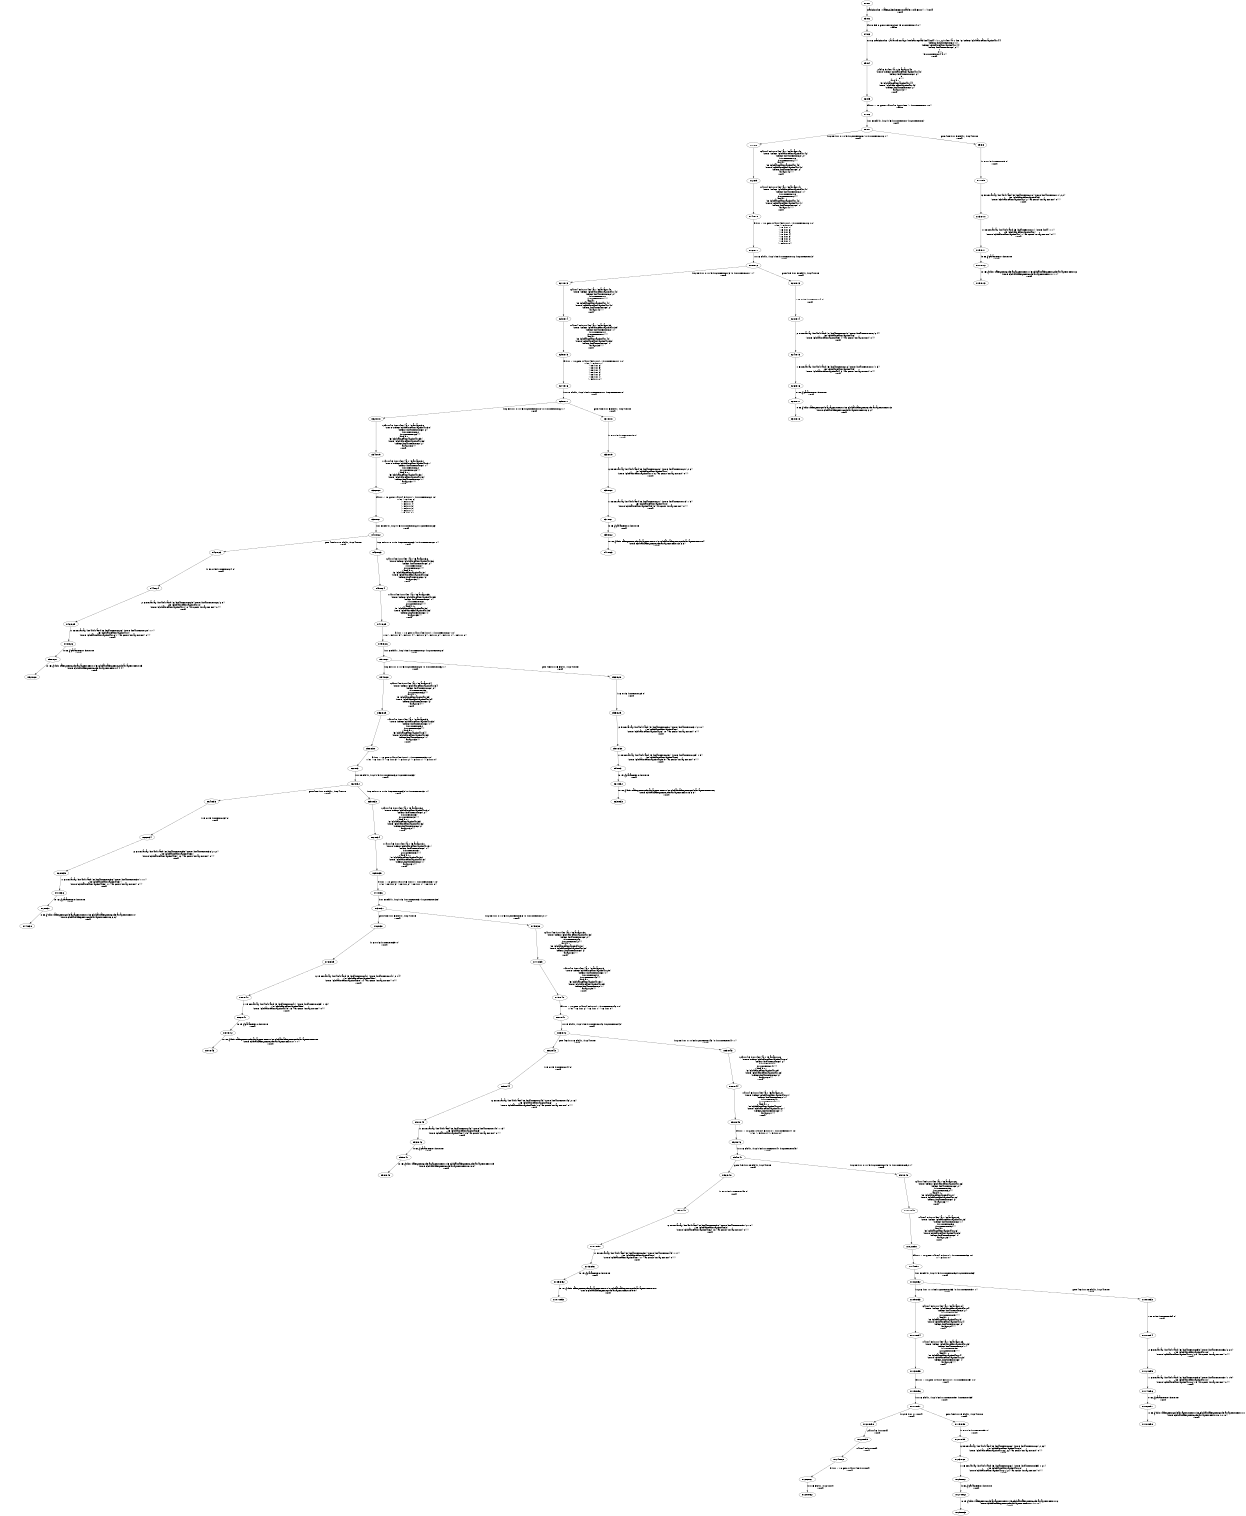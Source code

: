 digraph { 
	ratio="fill";
	size="8.3,10.7!";
	margin=0;
	"L1-D1" -> "L3-D2"[label="staticinvoke <safetyChecker.ErrorLable: void Error()>()--null
**null"];
	"L3-D2" -> "L4-D3"[label="if $z0 == 0 goto return--(not (= $z0__test_0_4 0))
**false"];
	"L4-D3" -> "L5-D4"[label="$z0 = staticinvoke <java.util.Arrays: boolean equals(int[],int[])>(r1, r2)--(let ((a!1 (ite (= (select |Global_realArray_int[]_144|
                           (select |int[]__test_0_60| 1))
                   (select |Global_realArray_int[]_144|
                           (select |int[]__test_0_60| 2)))
                1
                0)))
  (= $z0__test_0_4 a!1))
**null"];
	"L5-D4" -> "L6-D5"[label="r2[9] = 9--(let ((a!1 (= array_143
              (store (select |Global_realArray_int[]_143|
                             (select |int[]__test_0_60| 2))
                     9
                     9))))
  (and a!1
       (= |Global_realArray_int[]_144|
          (store |Global_realArray_int[]_143|
                 (select |int[]__test_0_60| 2)
                 array_143))))
**null"];
	"L6-D5" -> "L7-D6"[label="if i1_1 < 10 goto r1[i1_1] = i1_1--(not (< i1_1__test_0_7 10))
**false"];
	"L7-D6" -> "L8-D7"[label="i1_1 = Phi(i1, i1_2)--(= i1_1__test_0_7 i1_2__test_0_8)
**null"];
	"L8-D7" -> "L10-D8"[label="i1_2 = i1_1 + 1--(= i1_2__test_0_8 (+ i1_1__test_0_12 1))
**null"];
	"L8-D7" -> "L9-D8"[label="goto [?= i1_1 = Phi(i1, i1_2)]--true
**null"];
	"L10-D8" -> "L12-D9"[label="r2[i1_1] = i1_1--(let ((a!1 (= array_142
              (store (select |Global_realArray_int[]_142|
                             (select |int[]__test_0_60| 2))
                     i1_1__test_0_12
                     i1_1__test_0_12))))
  (and a!1
       (= |Global_realArray_int[]_143|
          (store |Global_realArray_int[]_142|
                 (select |int[]__test_0_60| 2)
                 array_142))))
**null"];
	"L9-D8" -> "L11-D9"[label="i1 = 0--(= i1__test_0_9 0)
**null"];
	"L12-D9" -> "L14-D10"[label="r1[i1_1] = i1_1--(let ((a!1 (= array_141
              (store (select |Global_realArray_int[]_141|
                             (select |int[]__test_0_60| 1))
                     i1_1__test_0_12
                     i1_1__test_0_12))))
  (and a!1
       (= |Global_realArray_int[]_142|
          (store |Global_realArray_int[]_141|
                 (select |int[]__test_0_60| 1)
                 array_141))))
**null"];
	"L11-D9" -> "L13-D10"[label="r2 = newarray (int)[i0]--(and (= |int[]__test_0_10| (store |int[]__test_0_11| 2 2))
     (= |Global_realArray_int[]_3|
        (store |Global_realArray_int[]_2| 2 ((as const (Array Int Int)) 0))))
**null"];
	"L14-D10" -> "L16-D11"[label="if i1_1 < 10 goto r1[i1_1] = i1_1--(< i1_1__test_0_12 10)
**(or (<= i1_1 8)
    (<= i1_1 7)
    (<= i1_1 6)
    (<= i1_1 5)
    (<= i1_1 4)
    (<= i1_1 3)
    (<= i1_1 2)
    (<= i1_1 1)
    (<= i1_1 0))"];
	"L13-D10" -> "L15-D11"[label="r1 = newarray (int)[i0]--(and (= |int[]__test_0_11| (store |int[]| 1 1))
     (= |Global_realArray_int[]_2|
        (store |Global_realArray_int[]_1| 1 ((as const (Array Int Int)) 0))))
**null"];
	"L16-D11" -> "L18-D12"[label="i1_1 = Phi(i1, i1_2)--(= i1_1__test_0_12 i1_2__test_0_13)
**null"];
	"L15-D11" -> "L17-D12"[label="i0 := @parameter0: int--true
**null"];
	"L18-D12" -> "L21-D13"[label="i1_2 = i1_1 + 1--(= i1_2__test_0_13 (+ i1_1__test_0_17 1))
**null"];
	"L18-D12" -> "L20-D13"[label="goto [?= i1_1 = Phi(i1, i1_2)]--true
**null"];
	"L17-D12" -> "L19-D13"[label="r0 := @this: safetyTestCode.arraytest.Test1--(= Global_safetyTestCode.arraytest.Test1_2
   (store Global_safetyTestCode.arraytest.Test1_1 1 1))
**null"];
	"L21-D13" -> "L23-D14"[label="r2[i1_1] = i1_1--(let ((a!1 (= array_140
              (store (select |Global_realArray_int[]_140|
                             (select |int[]__test_0_60| 2))
                     i1_1__test_0_17
                     i1_1__test_0_17))))
  (and a!1
       (= |Global_realArray_int[]_141|
          (store |Global_realArray_int[]_140|
                 (select |int[]__test_0_60| 2)
                 array_140))))
**null"];
	"L20-D13" -> "L22-D14"[label="i1 = 0--(= i1__test_0_14 0)
**null"];
	"L23-D14" -> "L25-D15"[label="r1[i1_1] = i1_1--(let ((a!1 (= array_139
              (store (select |Global_realArray_int[]_139|
                             (select |int[]__test_0_60| 1))
                     i1_1__test_0_17
                     i1_1__test_0_17))))
  (and a!1
       (= |Global_realArray_int[]_140|
          (store |Global_realArray_int[]_139|
                 (select |int[]__test_0_60| 1)
                 array_139))))
**null"];
	"L22-D14" -> "L24-D15"[label="r2 = newarray (int)[i0]--(and (= |int[]__test_0_15| (store |int[]__test_0_16| 2 4))
     (= |Global_realArray_int[]_6|
        (store |Global_realArray_int[]_5| 4 ((as const (Array Int Int)) 0))))
**null"];
	"L25-D15" -> "L27-D16"[label="if i1_1 < 10 goto r1[i1_1] = i1_1--(< i1_1__test_0_17 10)
**(or (<= i1_1 7)
    (<= i1_1 6)
    (<= i1_1 5)
    (<= i1_1 4)
    (<= i1_1 3)
    (<= i1_1 2)
    (<= i1_1 1)
    (<= i1_1 0))"];
	"L24-D15" -> "L26-D16"[label="r1 = newarray (int)[i0]--(and (= |int[]__test_0_16| (store |int[]__test_0_10| 1 3))
     (= |Global_realArray_int[]_5|
        (store |Global_realArray_int[]_4| 3 ((as const (Array Int Int)) 0))))
**null"];
	"L27-D16" -> "L29-D17"[label="i1_1 = Phi(i1, i1_2)--(= i1_1__test_0_17 i1_2__test_0_18)
**null"];
	"L26-D16" -> "L28-D17"[label="i0 := @parameter0: int--true
**null"];
	"L29-D17" -> "L32-D18"[label="i1_2 = i1_1 + 1--(= i1_2__test_0_18 (+ i1_1__test_0_22 1))
**null"];
	"L29-D17" -> "L31-D18"[label="goto [?= i1_1 = Phi(i1, i1_2)]--true
**null"];
	"L28-D17" -> "L30-D18"[label="r0 := @this: safetyTestCode.arraytest.Test1--(= Global_safetyTestCode.arraytest.Test1_3
   (store Global_safetyTestCode.arraytest.Test1_2 2 2))
**null"];
	"L32-D18" -> "L34-D19"[label="r2[i1_1] = i1_1--(let ((a!1 (= array_138
              (store (select |Global_realArray_int[]_138|
                             (select |int[]__test_0_60| 2))
                     i1_1__test_0_22
                     i1_1__test_0_22))))
  (and a!1
       (= |Global_realArray_int[]_139|
          (store |Global_realArray_int[]_138|
                 (select |int[]__test_0_60| 2)
                 array_138))))
**null"];
	"L31-D18" -> "L33-D19"[label="i1 = 0--(= i1__test_0_19 0)
**null"];
	"L34-D19" -> "L36-D20"[label="r1[i1_1] = i1_1--(let ((a!1 (= array_137
              (store (select |Global_realArray_int[]_137|
                             (select |int[]__test_0_60| 1))
                     i1_1__test_0_22
                     i1_1__test_0_22))))
  (and a!1
       (= |Global_realArray_int[]_138|
          (store |Global_realArray_int[]_137|
                 (select |int[]__test_0_60| 1)
                 array_137))))
**null"];
	"L33-D19" -> "L35-D20"[label="r2 = newarray (int)[i0]--(and (= |int[]__test_0_20| (store |int[]__test_0_21| 2 6))
     (= |Global_realArray_int[]_11|
        (store |Global_realArray_int[]_10| 6 ((as const (Array Int Int)) 0))))
**null"];
	"L36-D20" -> "L38-D21"[label="if i1_1 < 10 goto r1[i1_1] = i1_1--(< i1_1__test_0_22 10)
**(or (<= i1_1 6)
    (<= i1_1 5)
    (<= i1_1 4)
    (<= i1_1 3)
    (<= i1_1 2)
    (<= i1_1 1)
    (<= i1_1 0))"];
	"L35-D20" -> "L37-D21"[label="r1 = newarray (int)[i0]--(and (= |int[]__test_0_21| (store |int[]__test_0_15| 1 5))
     (= |Global_realArray_int[]_10|
        (store |Global_realArray_int[]_9| 5 ((as const (Array Int Int)) 0))))
**null"];
	"L38-D21" -> "L40-D22"[label="i1_1 = Phi(i1, i1_2)--(= i1_1__test_0_22 i1_2__test_0_23)
**null"];
	"L37-D21" -> "L39-D22"[label="i0 := @parameter0: int--true
**null"];
	"L40-D22" -> "L42-D23"[label="goto [?= i1_1 = Phi(i1, i1_2)]--true
**null"];
	"L40-D22" -> "L43-D23"[label="i1_2 = i1_1 + 1--(= i1_2__test_0_23 (+ i1_1__test_0_27 1))
**null"];
	"L39-D22" -> "L41-D23"[label="r0 := @this: safetyTestCode.arraytest.Test1--(= Global_safetyTestCode.arraytest.Test1_4
   (store Global_safetyTestCode.arraytest.Test1_3 3 3))
**null"];
	"L42-D23" -> "L44-D24"[label="i1 = 0--(= i1__test_0_24 0)
**null"];
	"L43-D23" -> "L45-D24"[label="r2[i1_1] = i1_1--(let ((a!1 (= array_136
              (store (select |Global_realArray_int[]_136|
                             (select |int[]__test_0_60| 2))
                     i1_1__test_0_27
                     i1_1__test_0_27))))
  (and a!1
       (= |Global_realArray_int[]_137|
          (store |Global_realArray_int[]_136|
                 (select |int[]__test_0_60| 2)
                 array_136))))
**null"];
	"L44-D24" -> "L46-D25"[label="r2 = newarray (int)[i0]--(and (= |int[]__test_0_25| (store |int[]__test_0_26| 2 8))
     (= |Global_realArray_int[]_18|
        (store |Global_realArray_int[]_17| 8 ((as const (Array Int Int)) 0))))
**null"];
	"L45-D24" -> "L47-D25"[label="r1[i1_1] = i1_1--(let ((a!1 (= array_135
              (store (select |Global_realArray_int[]_135|
                             (select |int[]__test_0_60| 1))
                     i1_1__test_0_27
                     i1_1__test_0_27))))
  (and a!1
       (= |Global_realArray_int[]_136|
          (store |Global_realArray_int[]_135|
                 (select |int[]__test_0_60| 1)
                 array_135))))
**null"];
	"L46-D25" -> "L48-D26"[label="r1 = newarray (int)[i0]--(and (= |int[]__test_0_26| (store |int[]__test_0_20| 1 7))
     (= |Global_realArray_int[]_17|
        (store |Global_realArray_int[]_16| 7 ((as const (Array Int Int)) 0))))
**null"];
	"L47-D25" -> "L49-D26"[label="if i1_1 < 10 goto r1[i1_1] = i1_1--(< i1_1__test_0_27 10)
**(or (<= i1_1 5) (<= i1_1 4) (<= i1_1 3) (<= i1_1 2) (<= i1_1 1) (<= i1_1 0))"];
	"L48-D26" -> "L50-D27"[label="i0 := @parameter0: int--true
**null"];
	"L49-D26" -> "L51-D27"[label="i1_1 = Phi(i1, i1_2)--(= i1_1__test_0_27 i1_2__test_0_28)
**null"];
	"L50-D27" -> "L52-D28"[label="r0 := @this: safetyTestCode.arraytest.Test1--(= Global_safetyTestCode.arraytest.Test1_5
   (store Global_safetyTestCode.arraytest.Test1_4 4 4))
**null"];
	"L51-D27" -> "L54-D28"[label="i1_2 = i1_1 + 1--(= i1_2__test_0_28 (+ i1_1__test_0_32 1))
**null"];
	"L51-D27" -> "L53-D28"[label="goto [?= i1_1 = Phi(i1, i1_2)]--true
**null"];
	"L54-D28" -> "L56-D29"[label="r2[i1_1] = i1_1--(let ((a!1 (= array_134
              (store (select |Global_realArray_int[]_134|
                             (select |int[]__test_0_60| 2))
                     i1_1__test_0_32
                     i1_1__test_0_32))))
  (and a!1
       (= |Global_realArray_int[]_135|
          (store |Global_realArray_int[]_134|
                 (select |int[]__test_0_60| 2)
                 array_134))))
**null"];
	"L53-D28" -> "L55-D29"[label="i1 = 0--(= i1__test_0_29 0)
**null"];
	"L56-D29" -> "L58-D30"[label="r1[i1_1] = i1_1--(let ((a!1 (= array_133
              (store (select |Global_realArray_int[]_133|
                             (select |int[]__test_0_60| 1))
                     i1_1__test_0_32
                     i1_1__test_0_32))))
  (and a!1
       (= |Global_realArray_int[]_134|
          (store |Global_realArray_int[]_133|
                 (select |int[]__test_0_60| 1)
                 array_133))))
**null"];
	"L55-D29" -> "L57-D30"[label="r2 = newarray (int)[i0]--(and (= |int[]__test_0_30| (store |int[]__test_0_31| 2 10))
     (= |Global_realArray_int[]_27|
        (store |Global_realArray_int[]_26| 10 ((as const (Array Int Int)) 0))))
**null"];
	"L58-D30" -> "L60-D31"[label="if i1_1 < 10 goto r1[i1_1] = i1_1--(< i1_1__test_0_32 10)
**(or (<= i1_1 4) (<= i1_1 3) (<= i1_1 2) (<= i1_1 1) (<= i1_1 0))"];
	"L57-D30" -> "L59-D31"[label="r1 = newarray (int)[i0]--(and (= |int[]__test_0_31| (store |int[]__test_0_25| 1 9))
     (= |Global_realArray_int[]_26|
        (store |Global_realArray_int[]_25| 9 ((as const (Array Int Int)) 0))))
**null"];
	"L60-D31" -> "L62-D32"[label="i1_1 = Phi(i1, i1_2)--(= i1_1__test_0_32 i1_2__test_0_33)
**null"];
	"L59-D31" -> "L61-D32"[label="i0 := @parameter0: int--true
**null"];
	"L62-D32" -> "L64-D33"[label="goto [?= i1_1 = Phi(i1, i1_2)]--true
**null"];
	"L62-D32" -> "L65-D33"[label="i1_2 = i1_1 + 1--(= i1_2__test_0_33 (+ i1_1__test_0_37 1))
**null"];
	"L61-D32" -> "L63-D33"[label="r0 := @this: safetyTestCode.arraytest.Test1--(= Global_safetyTestCode.arraytest.Test1_6
   (store Global_safetyTestCode.arraytest.Test1_5 5 5))
**null"];
	"L64-D33" -> "L66-D34"[label="i1 = 0--(= i1__test_0_34 0)
**null"];
	"L65-D33" -> "L67-D34"[label="r2[i1_1] = i1_1--(let ((a!1 (= array_132
              (store (select |Global_realArray_int[]_132|
                             (select |int[]__test_0_60| 2))
                     i1_1__test_0_37
                     i1_1__test_0_37))))
  (and a!1
       (= |Global_realArray_int[]_133|
          (store |Global_realArray_int[]_132|
                 (select |int[]__test_0_60| 2)
                 array_132))))
**null"];
	"L66-D34" -> "L68-D35"[label="r2 = newarray (int)[i0]--(and (= |int[]__test_0_35| (store |int[]__test_0_36| 2 12))
     (= |Global_realArray_int[]_38|
        (store |Global_realArray_int[]_37| 12 ((as const (Array Int Int)) 0))))
**null"];
	"L67-D34" -> "L69-D35"[label="r1[i1_1] = i1_1--(let ((a!1 (= array_131
              (store (select |Global_realArray_int[]_131|
                             (select |int[]__test_0_60| 1))
                     i1_1__test_0_37
                     i1_1__test_0_37))))
  (and a!1
       (= |Global_realArray_int[]_132|
          (store |Global_realArray_int[]_131|
                 (select |int[]__test_0_60| 1)
                 array_131))))
**null"];
	"L68-D35" -> "L70-D36"[label="r1 = newarray (int)[i0]--(and (= |int[]__test_0_36| (store |int[]__test_0_30| 1 11))
     (= |Global_realArray_int[]_37|
        (store |Global_realArray_int[]_36| 11 ((as const (Array Int Int)) 0))))
**null"];
	"L69-D35" -> "L71-D36"[label="if i1_1 < 10 goto r1[i1_1] = i1_1--(< i1_1__test_0_37 10)
**(or (<= i1_1 3) (<= i1_1 2) (<= i1_1 1) (<= i1_1 0))"];
	"L70-D36" -> "L72-D37"[label="i0 := @parameter0: int--true
**null"];
	"L71-D36" -> "L73-D37"[label="i1_1 = Phi(i1, i1_2)--(= i1_1__test_0_37 i1_2__test_0_38)
**null"];
	"L72-D37" -> "L74-D38"[label="r0 := @this: safetyTestCode.arraytest.Test1--(= Global_safetyTestCode.arraytest.Test1_7
   (store Global_safetyTestCode.arraytest.Test1_6 6 6))
**null"];
	"L73-D37" -> "L76-D38"[label="goto [?= i1_1 = Phi(i1, i1_2)]--true
**null"];
	"L73-D37" -> "L75-D38"[label="i1_2 = i1_1 + 1--(= i1_2__test_0_38 (+ i1_1__test_0_42 1))
**null"];
	"L76-D38" -> "L78-D39"[label="i1 = 0--(= i1__test_0_39 0)
**null"];
	"L75-D38" -> "L77-D39"[label="r2[i1_1] = i1_1--(let ((a!1 (= array_130
              (store (select |Global_realArray_int[]_130|
                             (select |int[]__test_0_60| 2))
                     i1_1__test_0_42
                     i1_1__test_0_42))))
  (and a!1
       (= |Global_realArray_int[]_131|
          (store |Global_realArray_int[]_130|
                 (select |int[]__test_0_60| 2)
                 array_130))))
**null"];
	"L78-D39" -> "L80-D40"[label="r2 = newarray (int)[i0]--(and (= |int[]__test_0_40| (store |int[]__test_0_41| 2 14))
     (= |Global_realArray_int[]_51|
        (store |Global_realArray_int[]_50| 14 ((as const (Array Int Int)) 0))))
**null"];
	"L77-D39" -> "L79-D40"[label="r1[i1_1] = i1_1--(let ((a!1 (= array_129
              (store (select |Global_realArray_int[]_129|
                             (select |int[]__test_0_60| 1))
                     i1_1__test_0_42
                     i1_1__test_0_42))))
  (and a!1
       (= |Global_realArray_int[]_130|
          (store |Global_realArray_int[]_129|
                 (select |int[]__test_0_60| 1)
                 array_129))))
**null"];
	"L80-D40" -> "L82-D41"[label="r1 = newarray (int)[i0]--(and (= |int[]__test_0_41| (store |int[]__test_0_35| 1 13))
     (= |Global_realArray_int[]_50|
        (store |Global_realArray_int[]_49| 13 ((as const (Array Int Int)) 0))))
**null"];
	"L79-D40" -> "L81-D41"[label="if i1_1 < 10 goto r1[i1_1] = i1_1--(< i1_1__test_0_42 10)
**(or (<= i1_1 2) (<= i1_1 1) (<= i1_1 0))"];
	"L82-D41" -> "L84-D42"[label="i0 := @parameter0: int--true
**null"];
	"L81-D41" -> "L83-D42"[label="i1_1 = Phi(i1, i1_2)--(= i1_1__test_0_42 i1_2__test_0_43)
**null"];
	"L84-D42" -> "L87-D43"[label="r0 := @this: safetyTestCode.arraytest.Test1--(= Global_safetyTestCode.arraytest.Test1_8
   (store Global_safetyTestCode.arraytest.Test1_7 7 7))
**null"];
	"L83-D42" -> "L86-D43"[label="goto [?= i1_1 = Phi(i1, i1_2)]--true
**null"];
	"L83-D42" -> "L85-D43"[label="i1_2 = i1_1 + 1--(= i1_2__test_0_43 (+ i1_1__test_0_47 1))
**null"];
	"L86-D43" -> "L89-D44"[label="i1 = 0--(= i1__test_0_44 0)
**null"];
	"L85-D43" -> "L88-D44"[label="r2[i1_1] = i1_1--(let ((a!1 (= array_128
              (store (select |Global_realArray_int[]_128|
                             (select |int[]__test_0_60| 2))
                     i1_1__test_0_47
                     i1_1__test_0_47))))
  (and a!1
       (= |Global_realArray_int[]_129|
          (store |Global_realArray_int[]_128|
                 (select |int[]__test_0_60| 2)
                 array_128))))
**null"];
	"L89-D44" -> "L91-D45"[label="r2 = newarray (int)[i0]--(and (= |int[]__test_0_45| (store |int[]__test_0_46| 2 16))
     (= |Global_realArray_int[]_66|
        (store |Global_realArray_int[]_65| 16 ((as const (Array Int Int)) 0))))
**null"];
	"L88-D44" -> "L90-D45"[label="r1[i1_1] = i1_1--(let ((a!1 (= array_127
              (store (select |Global_realArray_int[]_127|
                             (select |int[]__test_0_60| 1))
                     i1_1__test_0_47
                     i1_1__test_0_47))))
  (and a!1
       (= |Global_realArray_int[]_128|
          (store |Global_realArray_int[]_127|
                 (select |int[]__test_0_60| 1)
                 array_127))))
**null"];
	"L91-D45" -> "L93-D46"[label="r1 = newarray (int)[i0]--(and (= |int[]__test_0_46| (store |int[]__test_0_40| 1 15))
     (= |Global_realArray_int[]_65|
        (store |Global_realArray_int[]_64| 15 ((as const (Array Int Int)) 0))))
**null"];
	"L90-D45" -> "L92-D46"[label="if i1_1 < 10 goto r1[i1_1] = i1_1--(< i1_1__test_0_47 10)
**(or (<= i1_1 1) (<= i1_1 0))"];
	"L93-D46" -> "L95-D47"[label="i0 := @parameter0: int--true
**null"];
	"L92-D46" -> "L94-D47"[label="i1_1 = Phi(i1, i1_2)--(= i1_1__test_0_47 i1_2__test_0_48)
**null"];
	"L95-D47" -> "L98-D48"[label="r0 := @this: safetyTestCode.arraytest.Test1--(= Global_safetyTestCode.arraytest.Test1_9
   (store Global_safetyTestCode.arraytest.Test1_8 8 8))
**null"];
	"L94-D47" -> "L96-D48"[label="goto [?= i1_1 = Phi(i1, i1_2)]--true
**null"];
	"L94-D47" -> "L97-D48"[label="i1_2 = i1_1 + 1--(= i1_2__test_0_48 (+ i1_1__test_0_52 1))
**null"];
	"L96-D48" -> "L99-D49"[label="i1 = 0--(= i1__test_0_49 0)
**null"];
	"L97-D48" -> "L100-D49"[label="r2[i1_1] = i1_1--(let ((a!1 (= array_126
              (store (select |Global_realArray_int[]_126|
                             (select |int[]__test_0_60| 2))
                     i1_1__test_0_52
                     i1_1__test_0_52))))
  (and a!1
       (= |Global_realArray_int[]_127|
          (store |Global_realArray_int[]_126|
                 (select |int[]__test_0_60| 2)
                 array_126))))
**null"];
	"L99-D49" -> "L101-D50"[label="r2 = newarray (int)[i0]--(and (= |int[]__test_0_50| (store |int[]__test_0_51| 2 18))
     (= |Global_realArray_int[]_83|
        (store |Global_realArray_int[]_82| 18 ((as const (Array Int Int)) 0))))
**null"];
	"L100-D49" -> "L102-D50"[label="r1[i1_1] = i1_1--(let ((a!1 (= array_125
              (store (select |Global_realArray_int[]_125|
                             (select |int[]__test_0_60| 1))
                     i1_1__test_0_52
                     i1_1__test_0_52))))
  (and a!1
       (= |Global_realArray_int[]_126|
          (store |Global_realArray_int[]_125|
                 (select |int[]__test_0_60| 1)
                 array_125))))
**null"];
	"L101-D50" -> "L103-D51"[label="r1 = newarray (int)[i0]--(and (= |int[]__test_0_51| (store |int[]__test_0_45| 1 17))
     (= |Global_realArray_int[]_82|
        (store |Global_realArray_int[]_81| 17 ((as const (Array Int Int)) 0))))
**null"];
	"L102-D50" -> "L104-D51"[label="if i1_1 < 10 goto r1[i1_1] = i1_1--(< i1_1__test_0_52 10)
**(<= i1_1 0)"];
	"L103-D51" -> "L105-D52"[label="i0 := @parameter0: int--true
**null"];
	"L104-D51" -> "L106-D52"[label="i1_1 = Phi(i1, i1_2)--(= i1_1__test_0_52 i1_2__test_0_53)
**null"];
	"L105-D52" -> "L107-D53"[label="r0 := @this: safetyTestCode.arraytest.Test1--(= Global_safetyTestCode.arraytest.Test1_10
   (store Global_safetyTestCode.arraytest.Test1_9 9 9))
**null"];
	"L106-D52" -> "L109-D53"[label="i1_2 = i1_1 + 1--(= i1_2__test_0_53 (+ i1_1__test_0_57 1))
**null"];
	"L106-D52" -> "L108-D53"[label="goto [?= i1_1 = Phi(i1, i1_2)]--true
**null"];
	"L109-D53" -> "L111-D54"[label="r2[i1_1] = i1_1--(let ((a!1 (= array_124
              (store (select |Global_realArray_int[]_124|
                             (select |int[]__test_0_60| 2))
                     i1_1__test_0_57
                     i1_1__test_0_57))))
  (and a!1
       (= |Global_realArray_int[]_125|
          (store |Global_realArray_int[]_124|
                 (select |int[]__test_0_60| 2)
                 array_124))))
**null"];
	"L108-D53" -> "L110-D54"[label="i1 = 0--(= i1__test_0_54 0)
**null"];
	"L111-D54" -> "L113-D55"[label="r1[i1_1] = i1_1--(let ((a!1 (= array_123
              (store (select |Global_realArray_int[]_123|
                             (select |int[]__test_0_60| 1))
                     i1_1__test_0_57
                     i1_1__test_0_57))))
  (and a!1
       (= |Global_realArray_int[]_124|
          (store |Global_realArray_int[]_123|
                 (select |int[]__test_0_60| 1)
                 array_123))))
**null"];
	"L110-D54" -> "L112-D55"[label="r2 = newarray (int)[i0]--(and (= |int[]__test_0_55| (store |int[]__test_0_56| 2 20))
     (= |Global_realArray_int[]_102|
        (store |Global_realArray_int[]_101| 20 ((as const (Array Int Int)) 0))))
**null"];
	"L113-D55" -> "L115-D56"[label="if i1_1 < 10 goto r1[i1_1] = i1_1--(< i1_1__test_0_57 10)
**null"];
	"L112-D55" -> "L114-D56"[label="r1 = newarray (int)[i0]--(and (= |int[]__test_0_56| (store |int[]__test_0_50| 1 19))
     (= |Global_realArray_int[]_101|
        (store |Global_realArray_int[]_100| 19 ((as const (Array Int Int)) 0))))
**null"];
	"L115-D56" -> "L117-D57"[label="i1_1 = Phi(i1, i1_2)--(= i1_1__test_0_57 i1__test_0_59)
**null"];
	"L114-D56" -> "L116-D57"[label="i0 := @parameter0: int--true
**null"];
	"L117-D57" -> "L120-D58"[label="i1_2 = i1_1 + 1--null
**null"];
	"L117-D57" -> "L119-D58"[label="goto [?= i1_1 = Phi(i1, i1_2)]--true
**null"];
	"L116-D57" -> "L118-D58"[label="r0 := @this: safetyTestCode.arraytest.Test1--(= Global_safetyTestCode.arraytest.Test1_11
   (store Global_safetyTestCode.arraytest.Test1_10 10 10))
**null"];
	"L120-D58" -> "L122-D59"[label="r2[i1_1] = i1_1--null
**null"];
	"L119-D58" -> "L121-D59"[label="i1 = 0--(= i1__test_0_59 0)
**null"];
	"L122-D59" -> "L124-D60"[label="r1[i1_1] = i1_1--null
**null"];
	"L121-D59" -> "L123-D60"[label="r2 = newarray (int)[i0]--(and (= |int[]__test_0_60| (store |int[]__test_0_61| 2 22))
     (= |Global_realArray_int[]_123|
        (store |Global_realArray_int[]_122| 22 ((as const (Array Int Int)) 0))))
**null"];
	"L124-D60" -> "L126-D61"[label="if i1_1 < 10 goto r1[i1_1] = i1_1--null
**null"];
	"L123-D60" -> "L125-D61"[label="r1 = newarray (int)[i0]--(and (= |int[]__test_0_61| (store |int[]__test_0_55| 1 21))
     (= |Global_realArray_int[]_122|
        (store |Global_realArray_int[]_121| 21 ((as const (Array Int Int)) 0))))
**null"];
	"L126-D61" -> "L128-D62"[label="i1_1 = Phi(i1, i1_2)--null
**null"];
	"L125-D61" -> "L127-D62"[label="i0 := @parameter0: int--true
**null"];
	"L127-D62" -> "L129-D63"[label="r0 := @this: safetyTestCode.arraytest.Test1--(= Global_safetyTestCode.arraytest.Test1_12
   (store Global_safetyTestCode.arraytest.Test1_11 11 11))
**null"];
}
